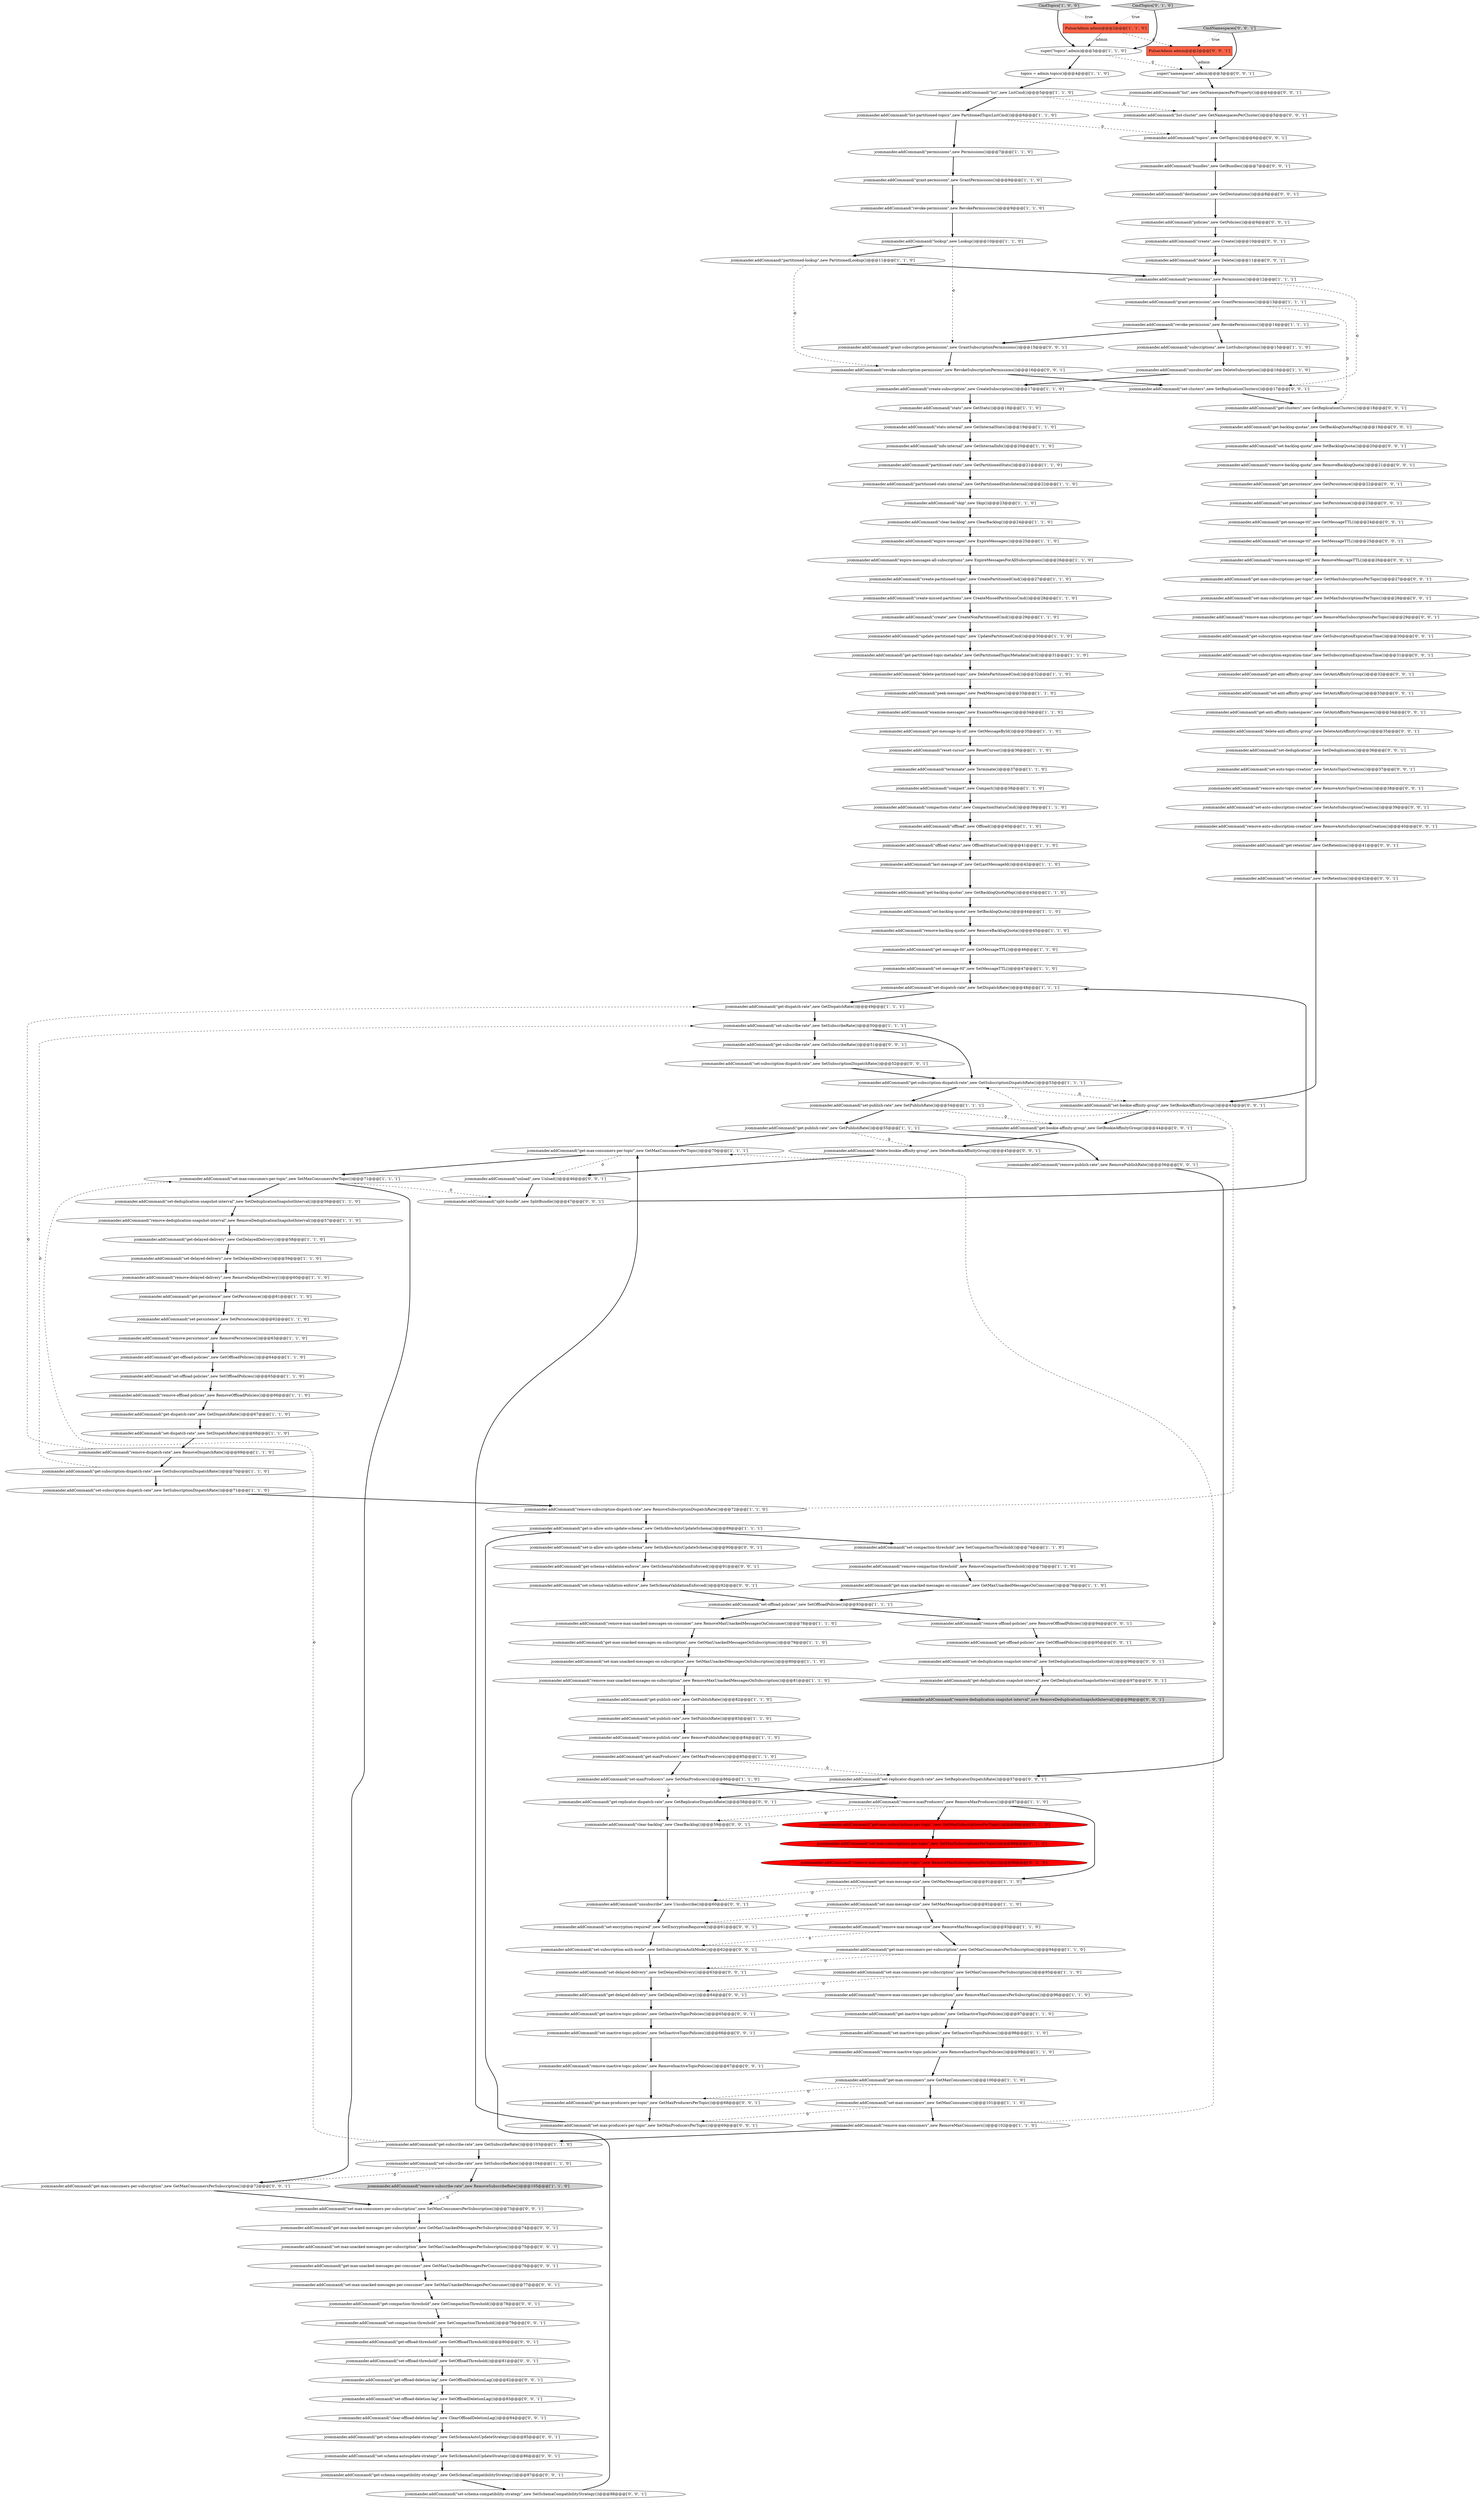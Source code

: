 digraph {
89 [style = filled, label = "jcommander.addCommand(\"info-internal\",new GetInternalInfo())@@@20@@@['1', '1', '0']", fillcolor = white, shape = ellipse image = "AAA0AAABBB1BBB"];
76 [style = filled, label = "jcommander.addCommand(\"permissions\",new Permissions())@@@7@@@['1', '1', '0']", fillcolor = white, shape = ellipse image = "AAA0AAABBB1BBB"];
141 [style = filled, label = "jcommander.addCommand(\"get-schema-compatibility-strategy\",new GetSchemaCompatibilityStrategy())@@@87@@@['0', '0', '1']", fillcolor = white, shape = ellipse image = "AAA0AAABBB3BBB"];
129 [style = filled, label = "jcommander.addCommand(\"unload\",new Unload())@@@46@@@['0', '0', '1']", fillcolor = white, shape = ellipse image = "AAA0AAABBB3BBB"];
145 [style = filled, label = "jcommander.addCommand(\"clear-backlog\",new ClearBacklog())@@@59@@@['0', '0', '1']", fillcolor = white, shape = ellipse image = "AAA0AAABBB3BBB"];
161 [style = filled, label = "jcommander.addCommand(\"remove-inactive-topic-policies\",new RemoveInactiveTopicPolicies())@@@67@@@['0', '0', '1']", fillcolor = white, shape = ellipse image = "AAA0AAABBB3BBB"];
37 [style = filled, label = "jcommander.addCommand(\"set-publish-rate\",new SetPublishRate())@@@83@@@['1', '1', '0']", fillcolor = white, shape = ellipse image = "AAA0AAABBB1BBB"];
93 [style = filled, label = "jcommander.addCommand(\"remove-offload-policies\",new RemoveOffloadPolicies())@@@66@@@['1', '1', '0']", fillcolor = white, shape = ellipse image = "AAA0AAABBB1BBB"];
125 [style = filled, label = "jcommander.addCommand(\"get-subscribe-rate\",new GetSubscribeRate())@@@51@@@['0', '0', '1']", fillcolor = white, shape = ellipse image = "AAA0AAABBB3BBB"];
167 [style = filled, label = "jcommander.addCommand(\"remove-max-subscriptions-per-topic\",new RemoveMaxSubscriptionsPerTopic())@@@29@@@['0', '0', '1']", fillcolor = white, shape = ellipse image = "AAA0AAABBB3BBB"];
172 [style = filled, label = "jcommander.addCommand(\"set-bookie-affinity-group\",new SetBookieAffinityGroup())@@@43@@@['0', '0', '1']", fillcolor = white, shape = ellipse image = "AAA0AAABBB3BBB"];
48 [style = filled, label = "jcommander.addCommand(\"set-dispatch-rate\",new SetDispatchRate())@@@48@@@['1', '1', '1']", fillcolor = white, shape = ellipse image = "AAA0AAABBB1BBB"];
52 [style = filled, label = "jcommander.addCommand(\"offload-status\",new OffloadStatusCmd())@@@41@@@['1', '1', '0']", fillcolor = white, shape = ellipse image = "AAA0AAABBB1BBB"];
128 [style = filled, label = "jcommander.addCommand(\"unsubscribe\",new Unsubscribe())@@@60@@@['0', '0', '1']", fillcolor = white, shape = ellipse image = "AAA0AAABBB3BBB"];
44 [style = filled, label = "jcommander.addCommand(\"set-offload-policies\",new SetOffloadPolicies())@@@65@@@['1', '1', '0']", fillcolor = white, shape = ellipse image = "AAA0AAABBB1BBB"];
165 [style = filled, label = "jcommander.addCommand(\"set-anti-affinity-group\",new SetAntiAffinityGroup())@@@33@@@['0', '0', '1']", fillcolor = white, shape = ellipse image = "AAA0AAABBB3BBB"];
60 [style = filled, label = "jcommander.addCommand(\"get-offload-policies\",new GetOffloadPolicies())@@@64@@@['1', '1', '0']", fillcolor = white, shape = ellipse image = "AAA0AAABBB1BBB"];
17 [style = filled, label = "jcommander.addCommand(\"expire-messages-all-subscriptions\",new ExpireMessagesForAllSubscriptions())@@@26@@@['1', '1', '0']", fillcolor = white, shape = ellipse image = "AAA0AAABBB1BBB"];
38 [style = filled, label = "jcommander.addCommand(\"last-message-id\",new GetLastMessageId())@@@42@@@['1', '1', '0']", fillcolor = white, shape = ellipse image = "AAA0AAABBB1BBB"];
164 [style = filled, label = "PulsarAdmin admin@@@2@@@['0', '0', '1']", fillcolor = tomato, shape = box image = "AAA0AAABBB3BBB"];
64 [style = filled, label = "jcommander.addCommand(\"set-message-ttl\",new SetMessageTTL())@@@47@@@['1', '1', '0']", fillcolor = white, shape = ellipse image = "AAA0AAABBB1BBB"];
155 [style = filled, label = "jcommander.addCommand(\"split-bundle\",new SplitBundle())@@@47@@@['0', '0', '1']", fillcolor = white, shape = ellipse image = "AAA0AAABBB3BBB"];
39 [style = filled, label = "jcommander.addCommand(\"compaction-status\",new CompactionStatusCmd())@@@39@@@['1', '1', '0']", fillcolor = white, shape = ellipse image = "AAA0AAABBB1BBB"];
18 [style = filled, label = "jcommander.addCommand(\"list-partitioned-topics\",new PartitionedTopicListCmd())@@@6@@@['1', '1', '0']", fillcolor = white, shape = ellipse image = "AAA0AAABBB1BBB"];
183 [style = filled, label = "jcommander.addCommand(\"set-max-unacked-messages-per-subscription\",new SetMaxUnackedMessagesPerSubscription())@@@75@@@['0', '0', '1']", fillcolor = white, shape = ellipse image = "AAA0AAABBB3BBB"];
42 [style = filled, label = "jcommander.addCommand(\"set-publish-rate\",new SetPublishRate())@@@54@@@['1', '1', '1']", fillcolor = white, shape = ellipse image = "AAA0AAABBB1BBB"];
10 [style = filled, label = "jcommander.addCommand(\"get-subscribe-rate\",new GetSubscribeRate())@@@103@@@['1', '1', '0']", fillcolor = white, shape = ellipse image = "AAA0AAABBB1BBB"];
68 [style = filled, label = "jcommander.addCommand(\"get-max-consumers\",new GetMaxConsumers())@@@100@@@['1', '1', '0']", fillcolor = white, shape = ellipse image = "AAA0AAABBB1BBB"];
6 [style = filled, label = "jcommander.addCommand(\"set-compaction-threshold\",new SetCompactionThreshold())@@@74@@@['1', '1', '0']", fillcolor = white, shape = ellipse image = "AAA0AAABBB1BBB"];
34 [style = filled, label = "jcommander.addCommand(\"get-max-consumers-per-topic\",new GetMaxConsumersPerTopic())@@@70@@@['1', '1', '1']", fillcolor = white, shape = ellipse image = "AAA0AAABBB1BBB"];
110 [style = filled, label = "jcommander.addCommand(\"grant-subscription-permission\",new GrantSubscriptionPermissions())@@@15@@@['0', '0', '1']", fillcolor = white, shape = ellipse image = "AAA0AAABBB3BBB"];
160 [style = filled, label = "jcommander.addCommand(\"remove-publish-rate\",new RemovePublishRate())@@@56@@@['0', '0', '1']", fillcolor = white, shape = ellipse image = "AAA0AAABBB3BBB"];
59 [style = filled, label = "jcommander.addCommand(\"get-dispatch-rate\",new GetDispatchRate())@@@49@@@['1', '1', '1']", fillcolor = white, shape = ellipse image = "AAA0AAABBB1BBB"];
77 [style = filled, label = "jcommander.addCommand(\"remove-max-unacked-messages-on-consumer\",new RemoveMaxUnackedMessagesOnConsumer())@@@78@@@['1', '1', '0']", fillcolor = white, shape = ellipse image = "AAA0AAABBB1BBB"];
176 [style = filled, label = "jcommander.addCommand(\"get-deduplication-snapshot-interval\",new GetDeduplicationSnapshotInterval())@@@97@@@['0', '0', '1']", fillcolor = white, shape = ellipse image = "AAA0AAABBB3BBB"];
90 [style = filled, label = "jcommander.addCommand(\"partitioned-lookup\",new PartitionedLookup())@@@11@@@['1', '1', '0']", fillcolor = white, shape = ellipse image = "AAA0AAABBB1BBB"];
63 [style = filled, label = "jcommander.addCommand(\"set-maxProducers\",new SetMaxProducers())@@@86@@@['1', '1', '0']", fillcolor = white, shape = ellipse image = "AAA0AAABBB1BBB"];
158 [style = filled, label = "jcommander.addCommand(\"set-backlog-quota\",new SetBacklogQuota())@@@20@@@['0', '0', '1']", fillcolor = white, shape = ellipse image = "AAA0AAABBB3BBB"];
23 [style = filled, label = "jcommander.addCommand(\"get-message-ttl\",new GetMessageTTL())@@@46@@@['1', '1', '0']", fillcolor = white, shape = ellipse image = "AAA0AAABBB1BBB"];
67 [style = filled, label = "jcommander.addCommand(\"set-offload-policies\",new SetOffloadPolicies())@@@93@@@['1', '1', '1']", fillcolor = white, shape = ellipse image = "AAA0AAABBB1BBB"];
36 [style = filled, label = "jcommander.addCommand(\"set-deduplication-snapshot-interval\",new SetDeduplicationSnapshotInterval())@@@56@@@['1', '1', '0']", fillcolor = white, shape = ellipse image = "AAA0AAABBB1BBB"];
113 [style = filled, label = "jcommander.addCommand(\"create\",new Create())@@@10@@@['0', '0', '1']", fillcolor = white, shape = ellipse image = "AAA0AAABBB3BBB"];
62 [style = filled, label = "jcommander.addCommand(\"remove-max-unacked-messages-on-subscription\",new RemoveMaxUnackedMessagesOnSubscription())@@@81@@@['1', '1', '0']", fillcolor = white, shape = ellipse image = "AAA0AAABBB1BBB"];
79 [style = filled, label = "jcommander.addCommand(\"create\",new CreateNonPartitionedCmd())@@@29@@@['1', '1', '0']", fillcolor = white, shape = ellipse image = "AAA0AAABBB1BBB"];
40 [style = filled, label = "jcommander.addCommand(\"create-partitioned-topic\",new CreatePartitionedCmd())@@@27@@@['1', '1', '0']", fillcolor = white, shape = ellipse image = "AAA0AAABBB1BBB"];
178 [style = filled, label = "jcommander.addCommand(\"set-offload-threshold\",new SetOffloadThreshold())@@@81@@@['0', '0', '1']", fillcolor = white, shape = ellipse image = "AAA0AAABBB3BBB"];
35 [style = filled, label = "jcommander.addCommand(\"set-max-consumers-per-topic\",new SetMaxConsumersPerTopic())@@@71@@@['1', '1', '1']", fillcolor = white, shape = ellipse image = "AAA0AAABBB1BBB"];
71 [style = filled, label = "jcommander.addCommand(\"permissions\",new Permissions())@@@12@@@['1', '1', '1']", fillcolor = white, shape = ellipse image = "AAA0AAABBB1BBB"];
139 [style = filled, label = "jcommander.addCommand(\"bundles\",new GetBundles())@@@7@@@['0', '0', '1']", fillcolor = white, shape = ellipse image = "AAA0AAABBB3BBB"];
22 [style = filled, label = "jcommander.addCommand(\"get-persistence\",new GetPersistence())@@@61@@@['1', '1', '0']", fillcolor = white, shape = ellipse image = "AAA0AAABBB1BBB"];
100 [style = filled, label = "jcommander.addCommand(\"get-subscription-dispatch-rate\",new GetSubscriptionDispatchRate())@@@53@@@['1', '1', '1']", fillcolor = white, shape = ellipse image = "AAA0AAABBB1BBB"];
151 [style = filled, label = "jcommander.addCommand(\"get-delayed-delivery\",new GetDelayedDelivery())@@@64@@@['0', '0', '1']", fillcolor = white, shape = ellipse image = "AAA0AAABBB3BBB"];
95 [style = filled, label = "jcommander.addCommand(\"get-subscription-dispatch-rate\",new GetSubscriptionDispatchRate())@@@70@@@['1', '1', '0']", fillcolor = white, shape = ellipse image = "AAA0AAABBB1BBB"];
56 [style = filled, label = "jcommander.addCommand(\"revoke-permission\",new RevokePermissions())@@@9@@@['1', '1', '0']", fillcolor = white, shape = ellipse image = "AAA0AAABBB1BBB"];
156 [style = filled, label = "jcommander.addCommand(\"remove-auto-topic-creation\",new RemoveAutoTopicCreation())@@@38@@@['0', '0', '1']", fillcolor = white, shape = ellipse image = "AAA0AAABBB3BBB"];
186 [style = filled, label = "jcommander.addCommand(\"get-anti-affinity-group\",new GetAntiAffinityGroup())@@@32@@@['0', '0', '1']", fillcolor = white, shape = ellipse image = "AAA0AAABBB3BBB"];
13 [style = filled, label = "jcommander.addCommand(\"get-maxProducers\",new GetMaxProducers())@@@85@@@['1', '1', '0']", fillcolor = white, shape = ellipse image = "AAA0AAABBB1BBB"];
135 [style = filled, label = "jcommander.addCommand(\"list-cluster\",new GetNamespacesPerCluster())@@@5@@@['0', '0', '1']", fillcolor = white, shape = ellipse image = "AAA0AAABBB3BBB"];
49 [style = filled, label = "jcommander.addCommand(\"set-delayed-delivery\",new SetDelayedDelivery())@@@59@@@['1', '1', '0']", fillcolor = white, shape = ellipse image = "AAA0AAABBB1BBB"];
91 [style = filled, label = "jcommander.addCommand(\"remove-publish-rate\",new RemovePublishRate())@@@84@@@['1', '1', '0']", fillcolor = white, shape = ellipse image = "AAA0AAABBB1BBB"];
94 [style = filled, label = "jcommander.addCommand(\"get-max-unacked-messages-on-subscription\",new GetMaxUnackedMessagesOnSubscription())@@@79@@@['1', '1', '0']", fillcolor = white, shape = ellipse image = "AAA0AAABBB1BBB"];
20 [style = filled, label = "jcommander.addCommand(\"offload\",new Offload())@@@40@@@['1', '1', '0']", fillcolor = white, shape = ellipse image = "AAA0AAABBB1BBB"];
72 [style = filled, label = "jcommander.addCommand(\"clear-backlog\",new ClearBacklog())@@@24@@@['1', '1', '0']", fillcolor = white, shape = ellipse image = "AAA0AAABBB1BBB"];
108 [style = filled, label = "jcommander.addCommand(\"set-schema-validation-enforce\",new SetSchemaValidationEnforced())@@@92@@@['0', '0', '1']", fillcolor = white, shape = ellipse image = "AAA0AAABBB3BBB"];
149 [style = filled, label = "jcommander.addCommand(\"get-schema-validation-enforce\",new GetSchemaValidationEnforced())@@@91@@@['0', '0', '1']", fillcolor = white, shape = ellipse image = "AAA0AAABBB3BBB"];
157 [style = filled, label = "jcommander.addCommand(\"get-max-consumers-per-subscription\",new GetMaxConsumersPerSubscription())@@@72@@@['0', '0', '1']", fillcolor = white, shape = ellipse image = "AAA0AAABBB3BBB"];
171 [style = filled, label = "jcommander.addCommand(\"get-anti-affinity-namespaces\",new GetAntiAffinityNamespaces())@@@34@@@['0', '0', '1']", fillcolor = white, shape = ellipse image = "AAA0AAABBB3BBB"];
21 [style = filled, label = "jcommander.addCommand(\"grant-permission\",new GrantPermissions())@@@13@@@['1', '1', '1']", fillcolor = white, shape = ellipse image = "AAA0AAABBB1BBB"];
104 [style = filled, label = "jcommander.addCommand(\"set-max-subscriptions-per-topic\",new SetMaxSubscriptionsPerTopic())@@@89@@@['0', '1', '0']", fillcolor = red, shape = ellipse image = "AAA1AAABBB2BBB"];
80 [style = filled, label = "jcommander.addCommand(\"remove-backlog-quota\",new RemoveBacklogQuota())@@@45@@@['1', '1', '0']", fillcolor = white, shape = ellipse image = "AAA0AAABBB1BBB"];
159 [style = filled, label = "jcommander.addCommand(\"set-max-subscriptions-per-topic\",new SetMaxSubscriptionsPerTopic())@@@28@@@['0', '0', '1']", fillcolor = white, shape = ellipse image = "AAA0AAABBB3BBB"];
111 [style = filled, label = "jcommander.addCommand(\"get-max-unacked-messages-per-subscription\",new GetMaxUnackedMessagesPerSubscription())@@@74@@@['0', '0', '1']", fillcolor = white, shape = ellipse image = "AAA0AAABBB3BBB"];
32 [style = filled, label = "jcommander.addCommand(\"remove-max-message-size\",new RemoveMaxMessageSize())@@@93@@@['1', '1', '0']", fillcolor = white, shape = ellipse image = "AAA0AAABBB1BBB"];
28 [style = filled, label = "jcommander.addCommand(\"set-subscription-dispatch-rate\",new SetSubscriptionDispatchRate())@@@71@@@['1', '1', '0']", fillcolor = white, shape = ellipse image = "AAA0AAABBB1BBB"];
142 [style = filled, label = "jcommander.addCommand(\"set-message-ttl\",new SetMessageTTL())@@@25@@@['0', '0', '1']", fillcolor = white, shape = ellipse image = "AAA0AAABBB3BBB"];
122 [style = filled, label = "jcommander.addCommand(\"get-schema-autoupdate-strategy\",new GetSchemaAutoUpdateStrategy())@@@85@@@['0', '0', '1']", fillcolor = white, shape = ellipse image = "AAA0AAABBB3BBB"];
182 [style = filled, label = "jcommander.addCommand(\"set-encryption-required\",new SetEncryptionRequired())@@@61@@@['0', '0', '1']", fillcolor = white, shape = ellipse image = "AAA0AAABBB3BBB"];
180 [style = filled, label = "jcommander.addCommand(\"set-deduplication\",new SetDeduplication())@@@36@@@['0', '0', '1']", fillcolor = white, shape = ellipse image = "AAA0AAABBB3BBB"];
51 [style = filled, label = "PulsarAdmin admin@@@2@@@['1', '1', '0']", fillcolor = tomato, shape = box image = "AAA0AAABBB1BBB"];
99 [style = filled, label = "jcommander.addCommand(\"partitioned-stats\",new GetPartitionedStats())@@@21@@@['1', '1', '0']", fillcolor = white, shape = ellipse image = "AAA0AAABBB1BBB"];
105 [style = filled, label = "jcommander.addCommand(\"get-max-subscriptions-per-topic\",new GetMaxSubscriptionsPerTopic())@@@88@@@['0', '1', '0']", fillcolor = red, shape = ellipse image = "AAA1AAABBB2BBB"];
116 [style = filled, label = "jcommander.addCommand(\"delete\",new Delete())@@@11@@@['0', '0', '1']", fillcolor = white, shape = ellipse image = "AAA0AAABBB3BBB"];
84 [style = filled, label = "jcommander.addCommand(\"get-message-by-id\",new GetMessageById())@@@35@@@['1', '1', '0']", fillcolor = white, shape = ellipse image = "AAA0AAABBB1BBB"];
96 [style = filled, label = "jcommander.addCommand(\"unsubscribe\",new DeleteSubscription())@@@16@@@['1', '1', '0']", fillcolor = white, shape = ellipse image = "AAA0AAABBB1BBB"];
19 [style = filled, label = "jcommander.addCommand(\"remove-dispatch-rate\",new RemoveDispatchRate())@@@69@@@['1', '1', '0']", fillcolor = white, shape = ellipse image = "AAA0AAABBB1BBB"];
24 [style = filled, label = "jcommander.addCommand(\"stats-internal\",new GetInternalStats())@@@19@@@['1', '1', '0']", fillcolor = white, shape = ellipse image = "AAA0AAABBB1BBB"];
150 [style = filled, label = "jcommander.addCommand(\"set-deduplication-snapshot-interval\",new SetDeduplicationSnapshotInterval())@@@96@@@['0', '0', '1']", fillcolor = white, shape = ellipse image = "AAA0AAABBB3BBB"];
124 [style = filled, label = "jcommander.addCommand(\"set-subscription-dispatch-rate\",new SetSubscriptionDispatchRate())@@@52@@@['0', '0', '1']", fillcolor = white, shape = ellipse image = "AAA0AAABBB3BBB"];
103 [style = filled, label = "jcommander.addCommand(\"remove-max-subscriptions-per-topic\",new RemoveMaxSubscriptionsPerTopic())@@@90@@@['0', '1', '0']", fillcolor = red, shape = ellipse image = "AAA1AAABBB2BBB"];
109 [style = filled, label = "jcommander.addCommand(\"get-subscription-expiration-time\",new GetSubscriptionExpirationTime())@@@30@@@['0', '0', '1']", fillcolor = white, shape = ellipse image = "AAA0AAABBB3BBB"];
73 [style = filled, label = "jcommander.addCommand(\"set-subscribe-rate\",new SetSubscribeRate())@@@104@@@['1', '1', '0']", fillcolor = white, shape = ellipse image = "AAA0AAABBB1BBB"];
5 [style = filled, label = "jcommander.addCommand(\"remove-deduplication-snapshot-interval\",new RemoveDeduplicationSnapshotInterval())@@@57@@@['1', '1', '0']", fillcolor = white, shape = ellipse image = "AAA0AAABBB1BBB"];
119 [style = filled, label = "jcommander.addCommand(\"clear-offload-deletion-lag\",new ClearOffloadDeletionLag())@@@84@@@['0', '0', '1']", fillcolor = white, shape = ellipse image = "AAA0AAABBB3BBB"];
188 [style = filled, label = "jcommander.addCommand(\"get-max-producers-per-topic\",new GetMaxProducersPerTopic())@@@68@@@['0', '0', '1']", fillcolor = white, shape = ellipse image = "AAA0AAABBB3BBB"];
41 [style = filled, label = "jcommander.addCommand(\"delete-partitioned-topic\",new DeletePartitionedCmd())@@@32@@@['1', '1', '0']", fillcolor = white, shape = ellipse image = "AAA0AAABBB1BBB"];
61 [style = filled, label = "jcommander.addCommand(\"get-backlog-quotas\",new GetBacklogQuotaMap())@@@43@@@['1', '1', '0']", fillcolor = white, shape = ellipse image = "AAA0AAABBB1BBB"];
7 [style = filled, label = "jcommander.addCommand(\"remove-subscribe-rate\",new RemoveSubscribeRate())@@@105@@@['1', '1', '0']", fillcolor = lightgray, shape = ellipse image = "AAA0AAABBB1BBB"];
50 [style = filled, label = "jcommander.addCommand(\"examine-messages\",new ExamineMessages())@@@34@@@['1', '1', '0']", fillcolor = white, shape = ellipse image = "AAA0AAABBB1BBB"];
85 [style = filled, label = "jcommander.addCommand(\"remove-delayed-delivery\",new RemoveDelayedDelivery())@@@60@@@['1', '1', '0']", fillcolor = white, shape = ellipse image = "AAA0AAABBB1BBB"];
133 [style = filled, label = "jcommander.addCommand(\"remove-deduplication-snapshot-interval\",new RemoveDeduplicationSnapshotInterval())@@@98@@@['0', '0', '1']", fillcolor = lightgray, shape = ellipse image = "AAA0AAABBB3BBB"];
173 [style = filled, label = "jcommander.addCommand(\"delete-bookie-affinity-group\",new DeleteBookieAffinityGroup())@@@45@@@['0', '0', '1']", fillcolor = white, shape = ellipse image = "AAA0AAABBB3BBB"];
189 [style = filled, label = "jcommander.addCommand(\"remove-message-ttl\",new RemoveMessageTTL())@@@26@@@['0', '0', '1']", fillcolor = white, shape = ellipse image = "AAA0AAABBB3BBB"];
126 [style = filled, label = "jcommander.addCommand(\"get-compaction-threshold\",new GetCompactionThreshold())@@@78@@@['0', '0', '1']", fillcolor = white, shape = ellipse image = "AAA0AAABBB3BBB"];
65 [style = filled, label = "jcommander.addCommand(\"get-max-message-size\",new GetMaxMessageSize())@@@91@@@['1', '1', '0']", fillcolor = white, shape = ellipse image = "AAA0AAABBB1BBB"];
81 [style = filled, label = "jcommander.addCommand(\"grant-permission\",new GrantPermissions())@@@8@@@['1', '1', '0']", fillcolor = white, shape = ellipse image = "AAA0AAABBB1BBB"];
162 [style = filled, label = "jcommander.addCommand(\"revoke-subscription-permission\",new RevokeSubscriptionPermissions())@@@16@@@['0', '0', '1']", fillcolor = white, shape = ellipse image = "AAA0AAABBB3BBB"];
174 [style = filled, label = "jcommander.addCommand(\"set-offload-deletion-lag\",new SetOffloadDeletionLag())@@@83@@@['0', '0', '1']", fillcolor = white, shape = ellipse image = "AAA0AAABBB3BBB"];
115 [style = filled, label = "super(\"namespaces\",admin)@@@3@@@['0', '0', '1']", fillcolor = white, shape = ellipse image = "AAA0AAABBB3BBB"];
54 [style = filled, label = "jcommander.addCommand(\"create-subscription\",new CreateSubscription())@@@17@@@['1', '1', '0']", fillcolor = white, shape = ellipse image = "AAA0AAABBB1BBB"];
184 [style = filled, label = "jcommander.addCommand(\"get-inactive-topic-policies\",new GetInactiveTopicPolicies())@@@65@@@['0', '0', '1']", fillcolor = white, shape = ellipse image = "AAA0AAABBB3BBB"];
4 [style = filled, label = "jcommander.addCommand(\"get-delayed-delivery\",new GetDelayedDelivery())@@@58@@@['1', '1', '0']", fillcolor = white, shape = ellipse image = "AAA0AAABBB1BBB"];
46 [style = filled, label = "jcommander.addCommand(\"list\",new ListCmd())@@@5@@@['1', '1', '0']", fillcolor = white, shape = ellipse image = "AAA0AAABBB1BBB"];
12 [style = filled, label = "jcommander.addCommand(\"reset-cursor\",new ResetCursor())@@@36@@@['1', '1', '0']", fillcolor = white, shape = ellipse image = "AAA0AAABBB1BBB"];
57 [style = filled, label = "jcommander.addCommand(\"get-max-unacked-messages-on-consumer\",new GetMaxUnackedMessagesOnConsumer())@@@76@@@['1', '1', '0']", fillcolor = white, shape = ellipse image = "AAA0AAABBB1BBB"];
75 [style = filled, label = "jcommander.addCommand(\"remove-max-consumers\",new RemoveMaxConsumers())@@@102@@@['1', '1', '0']", fillcolor = white, shape = ellipse image = "AAA0AAABBB1BBB"];
166 [style = filled, label = "jcommander.addCommand(\"set-max-producers-per-topic\",new SetMaxProducersPerTopic())@@@69@@@['0', '0', '1']", fillcolor = white, shape = ellipse image = "AAA0AAABBB3BBB"];
58 [style = filled, label = "jcommander.addCommand(\"set-persistence\",new SetPersistence())@@@62@@@['1', '1', '0']", fillcolor = white, shape = ellipse image = "AAA0AAABBB1BBB"];
70 [style = filled, label = "jcommander.addCommand(\"remove-inactive-topic-policies\",new RemoveInactiveTopicPolicies())@@@99@@@['1', '1', '0']", fillcolor = white, shape = ellipse image = "AAA0AAABBB1BBB"];
74 [style = filled, label = "jcommander.addCommand(\"set-dispatch-rate\",new SetDispatchRate())@@@68@@@['1', '1', '0']", fillcolor = white, shape = ellipse image = "AAA0AAABBB1BBB"];
152 [style = filled, label = "jcommander.addCommand(\"get-offload-deletion-lag\",new GetOffloadDeletionLag())@@@82@@@['0', '0', '1']", fillcolor = white, shape = ellipse image = "AAA0AAABBB3BBB"];
15 [style = filled, label = "jcommander.addCommand(\"set-max-message-size\",new SetMaxMessageSize())@@@92@@@['1', '1', '0']", fillcolor = white, shape = ellipse image = "AAA0AAABBB1BBB"];
154 [style = filled, label = "jcommander.addCommand(\"set-max-consumers-per-subscription\",new SetMaxConsumersPerSubscription())@@@73@@@['0', '0', '1']", fillcolor = white, shape = ellipse image = "AAA0AAABBB3BBB"];
137 [style = filled, label = "jcommander.addCommand(\"get-offload-policies\",new GetOffloadPolicies())@@@95@@@['0', '0', '1']", fillcolor = white, shape = ellipse image = "AAA0AAABBB3BBB"];
138 [style = filled, label = "jcommander.addCommand(\"set-auto-topic-creation\",new SetAutoTopicCreation())@@@37@@@['0', '0', '1']", fillcolor = white, shape = ellipse image = "AAA0AAABBB3BBB"];
179 [style = filled, label = "jcommander.addCommand(\"get-max-unacked-messages-per-consumer\",new GetMaxUnackedMessagesPerConsumer())@@@76@@@['0', '0', '1']", fillcolor = white, shape = ellipse image = "AAA0AAABBB3BBB"];
31 [style = filled, label = "jcommander.addCommand(\"set-max-consumers\",new SetMaxConsumers())@@@101@@@['1', '1', '0']", fillcolor = white, shape = ellipse image = "AAA0AAABBB1BBB"];
27 [style = filled, label = "jcommander.addCommand(\"get-max-consumers-per-subscription\",new GetMaxConsumersPerSubscription())@@@94@@@['1', '1', '0']", fillcolor = white, shape = ellipse image = "AAA0AAABBB1BBB"];
153 [style = filled, label = "jcommander.addCommand(\"get-max-subscriptions-per-topic\",new GetMaxSubscriptionsPerTopic())@@@27@@@['0', '0', '1']", fillcolor = white, shape = ellipse image = "AAA0AAABBB3BBB"];
131 [style = filled, label = "jcommander.addCommand(\"get-offload-threshold\",new GetOffloadThreshold())@@@80@@@['0', '0', '1']", fillcolor = white, shape = ellipse image = "AAA0AAABBB3BBB"];
8 [style = filled, label = "jcommander.addCommand(\"subscriptions\",new ListSubscriptions())@@@15@@@['1', '1', '0']", fillcolor = white, shape = ellipse image = "AAA0AAABBB1BBB"];
14 [style = filled, label = "jcommander.addCommand(\"remove-maxProducers\",new RemoveMaxProducers())@@@87@@@['1', '1', '0']", fillcolor = white, shape = ellipse image = "AAA0AAABBB1BBB"];
175 [style = filled, label = "jcommander.addCommand(\"set-subscription-expiration-time\",new SetSubscriptionExpirationTime())@@@31@@@['0', '0', '1']", fillcolor = white, shape = ellipse image = "AAA0AAABBB3BBB"];
16 [style = filled, label = "jcommander.addCommand(\"set-max-consumers-per-subscription\",new SetMaxConsumersPerSubscription())@@@95@@@['1', '1', '0']", fillcolor = white, shape = ellipse image = "AAA0AAABBB1BBB"];
53 [style = filled, label = "CmdTopics['1', '0', '0']", fillcolor = lightgray, shape = diamond image = "AAA0AAABBB1BBB"];
117 [style = filled, label = "jcommander.addCommand(\"get-backlog-quotas\",new GetBacklogQuotaMap())@@@19@@@['0', '0', '1']", fillcolor = white, shape = ellipse image = "AAA0AAABBB3BBB"];
177 [style = filled, label = "jcommander.addCommand(\"set-compaction-threshold\",new SetCompactionThreshold())@@@79@@@['0', '0', '1']", fillcolor = white, shape = ellipse image = "AAA0AAABBB3BBB"];
78 [style = filled, label = "jcommander.addCommand(\"partitioned-stats-internal\",new GetPartitionedStatsInternal())@@@22@@@['1', '1', '0']", fillcolor = white, shape = ellipse image = "AAA0AAABBB1BBB"];
102 [style = filled, label = "CmdTopics['0', '1', '0']", fillcolor = lightgray, shape = diamond image = "AAA0AAABBB2BBB"];
0 [style = filled, label = "jcommander.addCommand(\"terminate\",new Terminate())@@@37@@@['1', '1', '0']", fillcolor = white, shape = ellipse image = "AAA0AAABBB1BBB"];
47 [style = filled, label = "jcommander.addCommand(\"remove-max-consumers-per-subscription\",new RemoveMaxConsumersPerSubscription())@@@96@@@['1', '1', '0']", fillcolor = white, shape = ellipse image = "AAA0AAABBB1BBB"];
9 [style = filled, label = "jcommander.addCommand(\"get-dispatch-rate\",new GetDispatchRate())@@@67@@@['1', '1', '0']", fillcolor = white, shape = ellipse image = "AAA0AAABBB1BBB"];
97 [style = filled, label = "jcommander.addCommand(\"get-partitioned-topic-metadata\",new GetPartitionedTopicMetadataCmd())@@@31@@@['1', '1', '0']", fillcolor = white, shape = ellipse image = "AAA0AAABBB1BBB"];
45 [style = filled, label = "jcommander.addCommand(\"create-missed-partitions\",new CreateMissedPartitionsCmd())@@@28@@@['1', '1', '0']", fillcolor = white, shape = ellipse image = "AAA0AAABBB1BBB"];
26 [style = filled, label = "jcommander.addCommand(\"remove-compaction-threshold\",new RemoveCompactionThreshold())@@@75@@@['1', '1', '0']", fillcolor = white, shape = ellipse image = "AAA0AAABBB1BBB"];
181 [style = filled, label = "jcommander.addCommand(\"get-retention\",new GetRetention())@@@41@@@['0', '0', '1']", fillcolor = white, shape = ellipse image = "AAA0AAABBB3BBB"];
140 [style = filled, label = "jcommander.addCommand(\"policies\",new GetPolicies())@@@9@@@['0', '0', '1']", fillcolor = white, shape = ellipse image = "AAA0AAABBB3BBB"];
98 [style = filled, label = "super(\"topics\",admin)@@@3@@@['1', '1', '0']", fillcolor = white, shape = ellipse image = "AAA0AAABBB1BBB"];
107 [style = filled, label = "jcommander.addCommand(\"set-persistence\",new SetPersistence())@@@23@@@['0', '0', '1']", fillcolor = white, shape = ellipse image = "AAA0AAABBB3BBB"];
66 [style = filled, label = "jcommander.addCommand(\"set-max-unacked-messages-on-subscription\",new SetMaxUnackedMessagesOnSubscription())@@@80@@@['1', '1', '0']", fillcolor = white, shape = ellipse image = "AAA0AAABBB1BBB"];
101 [style = filled, label = "jcommander.addCommand(\"remove-persistence\",new RemovePersistence())@@@63@@@['1', '1', '0']", fillcolor = white, shape = ellipse image = "AAA0AAABBB1BBB"];
187 [style = filled, label = "jcommander.addCommand(\"remove-offload-policies\",new RemoveOffloadPolicies())@@@94@@@['0', '0', '1']", fillcolor = white, shape = ellipse image = "AAA0AAABBB3BBB"];
82 [style = filled, label = "jcommander.addCommand(\"set-inactive-topic-policies\",new SetInactiveTopicPolicies())@@@98@@@['1', '1', '0']", fillcolor = white, shape = ellipse image = "AAA0AAABBB1BBB"];
1 [style = filled, label = "jcommander.addCommand(\"remove-subscription-dispatch-rate\",new RemoveSubscriptionDispatchRate())@@@72@@@['1', '1', '0']", fillcolor = white, shape = ellipse image = "AAA0AAABBB1BBB"];
69 [style = filled, label = "jcommander.addCommand(\"get-publish-rate\",new GetPublishRate())@@@82@@@['1', '1', '0']", fillcolor = white, shape = ellipse image = "AAA0AAABBB1BBB"];
143 [style = filled, label = "jcommander.addCommand(\"topics\",new GetTopics())@@@6@@@['0', '0', '1']", fillcolor = white, shape = ellipse image = "AAA0AAABBB3BBB"];
86 [style = filled, label = "jcommander.addCommand(\"lookup\",new Lookup())@@@10@@@['1', '1', '0']", fillcolor = white, shape = ellipse image = "AAA0AAABBB1BBB"];
136 [style = filled, label = "jcommander.addCommand(\"get-clusters\",new GetReplicationClusters())@@@18@@@['0', '0', '1']", fillcolor = white, shape = ellipse image = "AAA0AAABBB3BBB"];
146 [style = filled, label = "jcommander.addCommand(\"list\",new GetNamespacesPerProperty())@@@4@@@['0', '0', '1']", fillcolor = white, shape = ellipse image = "AAA0AAABBB3BBB"];
87 [style = filled, label = "jcommander.addCommand(\"revoke-permission\",new RevokePermissions())@@@14@@@['1', '1', '1']", fillcolor = white, shape = ellipse image = "AAA0AAABBB1BBB"];
55 [style = filled, label = "jcommander.addCommand(\"get-publish-rate\",new GetPublishRate())@@@55@@@['1', '1', '1']", fillcolor = white, shape = ellipse image = "AAA0AAABBB1BBB"];
11 [style = filled, label = "jcommander.addCommand(\"expire-messages\",new ExpireMessages())@@@25@@@['1', '1', '0']", fillcolor = white, shape = ellipse image = "AAA0AAABBB1BBB"];
83 [style = filled, label = "jcommander.addCommand(\"skip\",new Skip())@@@23@@@['1', '1', '0']", fillcolor = white, shape = ellipse image = "AAA0AAABBB1BBB"];
134 [style = filled, label = "jcommander.addCommand(\"get-message-ttl\",new GetMessageTTL())@@@24@@@['0', '0', '1']", fillcolor = white, shape = ellipse image = "AAA0AAABBB3BBB"];
106 [style = filled, label = "jcommander.addCommand(\"get-replicator-dispatch-rate\",new GetReplicatorDispatchRate())@@@58@@@['0', '0', '1']", fillcolor = white, shape = ellipse image = "AAA0AAABBB3BBB"];
112 [style = filled, label = "jcommander.addCommand(\"set-clusters\",new SetReplicationClusters())@@@17@@@['0', '0', '1']", fillcolor = white, shape = ellipse image = "AAA0AAABBB3BBB"];
25 [style = filled, label = "jcommander.addCommand(\"get-inactive-topic-policies\",new GetInactiveTopicPolicies())@@@97@@@['1', '1', '0']", fillcolor = white, shape = ellipse image = "AAA0AAABBB1BBB"];
148 [style = filled, label = "jcommander.addCommand(\"set-is-allow-auto-update-schema\",new SetIsAllowAutoUpdateSchema())@@@90@@@['0', '0', '1']", fillcolor = white, shape = ellipse image = "AAA0AAABBB3BBB"];
123 [style = filled, label = "jcommander.addCommand(\"set-schema-autoupdate-strategy\",new SetSchemaAutoUpdateStrategy())@@@86@@@['0', '0', '1']", fillcolor = white, shape = ellipse image = "AAA0AAABBB3BBB"];
163 [style = filled, label = "jcommander.addCommand(\"set-subscription-auth-mode\",new SetSubscriptionAuthMode())@@@62@@@['0', '0', '1']", fillcolor = white, shape = ellipse image = "AAA0AAABBB3BBB"];
92 [style = filled, label = "jcommander.addCommand(\"peek-messages\",new PeekMessages())@@@33@@@['1', '1', '0']", fillcolor = white, shape = ellipse image = "AAA0AAABBB1BBB"];
33 [style = filled, label = "jcommander.addCommand(\"update-partitioned-topic\",new UpdatePartitionedCmd())@@@30@@@['1', '1', '0']", fillcolor = white, shape = ellipse image = "AAA0AAABBB1BBB"];
127 [style = filled, label = "jcommander.addCommand(\"get-bookie-affinity-group\",new GetBookieAffinityGroup())@@@44@@@['0', '0', '1']", fillcolor = white, shape = ellipse image = "AAA0AAABBB3BBB"];
30 [style = filled, label = "jcommander.addCommand(\"set-subscribe-rate\",new SetSubscribeRate())@@@50@@@['1', '1', '1']", fillcolor = white, shape = ellipse image = "AAA0AAABBB1BBB"];
114 [style = filled, label = "jcommander.addCommand(\"delete-anti-affinity-group\",new DeleteAntiAffinityGroup())@@@35@@@['0', '0', '1']", fillcolor = white, shape = ellipse image = "AAA0AAABBB3BBB"];
118 [style = filled, label = "jcommander.addCommand(\"set-replicator-dispatch-rate\",new SetReplicatorDispatchRate())@@@57@@@['0', '0', '1']", fillcolor = white, shape = ellipse image = "AAA0AAABBB3BBB"];
130 [style = filled, label = "jcommander.addCommand(\"get-persistence\",new GetPersistence())@@@22@@@['0', '0', '1']", fillcolor = white, shape = ellipse image = "AAA0AAABBB3BBB"];
170 [style = filled, label = "jcommander.addCommand(\"set-retention\",new SetRetention())@@@42@@@['0', '0', '1']", fillcolor = white, shape = ellipse image = "AAA0AAABBB3BBB"];
190 [style = filled, label = "jcommander.addCommand(\"remove-backlog-quota\",new RemoveBacklogQuota())@@@21@@@['0', '0', '1']", fillcolor = white, shape = ellipse image = "AAA0AAABBB3BBB"];
185 [style = filled, label = "jcommander.addCommand(\"set-inactive-topic-policies\",new SetInactiveTopicPolicies())@@@66@@@['0', '0', '1']", fillcolor = white, shape = ellipse image = "AAA0AAABBB3BBB"];
43 [style = filled, label = "topics = admin.topics()@@@4@@@['1', '1', '0']", fillcolor = white, shape = ellipse image = "AAA0AAABBB1BBB"];
88 [style = filled, label = "jcommander.addCommand(\"compact\",new Compact())@@@38@@@['1', '1', '0']", fillcolor = white, shape = ellipse image = "AAA0AAABBB1BBB"];
2 [style = filled, label = "jcommander.addCommand(\"set-backlog-quota\",new SetBacklogQuota())@@@44@@@['1', '1', '0']", fillcolor = white, shape = ellipse image = "AAA0AAABBB1BBB"];
120 [style = filled, label = "CmdNamespaces['0', '0', '1']", fillcolor = lightgray, shape = diamond image = "AAA0AAABBB3BBB"];
132 [style = filled, label = "jcommander.addCommand(\"set-delayed-delivery\",new SetDelayedDelivery())@@@63@@@['0', '0', '1']", fillcolor = white, shape = ellipse image = "AAA0AAABBB3BBB"];
147 [style = filled, label = "jcommander.addCommand(\"remove-auto-subscription-creation\",new RemoveAutoSubscriptionCreation())@@@40@@@['0', '0', '1']", fillcolor = white, shape = ellipse image = "AAA0AAABBB3BBB"];
168 [style = filled, label = "jcommander.addCommand(\"set-auto-subscription-creation\",new SetAutoSubscriptionCreation())@@@39@@@['0', '0', '1']", fillcolor = white, shape = ellipse image = "AAA0AAABBB3BBB"];
121 [style = filled, label = "jcommander.addCommand(\"set-max-unacked-messages-per-consumer\",new SetMaxUnackedMessagesPerConsumer())@@@77@@@['0', '0', '1']", fillcolor = white, shape = ellipse image = "AAA0AAABBB3BBB"];
169 [style = filled, label = "jcommander.addCommand(\"set-schema-compatibility-strategy\",new SetSchemaCompatibilityStrategy())@@@88@@@['0', '0', '1']", fillcolor = white, shape = ellipse image = "AAA0AAABBB3BBB"];
3 [style = filled, label = "jcommander.addCommand(\"stats\",new GetStats())@@@18@@@['1', '1', '0']", fillcolor = white, shape = ellipse image = "AAA0AAABBB1BBB"];
144 [style = filled, label = "jcommander.addCommand(\"destinations\",new GetDestinations())@@@8@@@['0', '0', '1']", fillcolor = white, shape = ellipse image = "AAA0AAABBB3BBB"];
29 [style = filled, label = "jcommander.addCommand(\"get-is-allow-auto-update-schema\",new GetIsAllowAutoUpdateSchema())@@@89@@@['1', '1', '1']", fillcolor = white, shape = ellipse image = "AAA0AAABBB1BBB"];
104->103 [style = bold, label=""];
110->162 [style = bold, label=""];
142->189 [style = bold, label=""];
7->154 [style = dashed, label="0"];
68->31 [style = bold, label=""];
3->24 [style = bold, label=""];
182->163 [style = bold, label=""];
31->166 [style = dashed, label="0"];
135->143 [style = bold, label=""];
118->106 [style = bold, label=""];
159->167 [style = bold, label=""];
170->172 [style = bold, label=""];
121->126 [style = bold, label=""];
14->65 [style = bold, label=""];
14->145 [style = dashed, label="0"];
66->62 [style = bold, label=""];
187->137 [style = bold, label=""];
1->100 [style = dashed, label="0"];
27->132 [style = dashed, label="0"];
163->132 [style = bold, label=""];
117->158 [style = bold, label=""];
100->172 [style = dashed, label="0"];
186->165 [style = bold, label=""];
24->89 [style = bold, label=""];
172->127 [style = bold, label=""];
96->54 [style = bold, label=""];
105->104 [style = bold, label=""];
29->6 [style = bold, label=""];
189->153 [style = bold, label=""];
138->156 [style = bold, label=""];
128->182 [style = bold, label=""];
42->127 [style = dashed, label="0"];
57->67 [style = bold, label=""];
168->147 [style = bold, label=""];
73->157 [style = dashed, label="0"];
98->115 [style = dashed, label="0"];
164->115 [style = solid, label="admin"];
72->11 [style = bold, label=""];
26->57 [style = bold, label=""];
76->81 [style = bold, label=""];
120->115 [style = bold, label=""];
70->68 [style = bold, label=""];
173->129 [style = bold, label=""];
55->34 [style = bold, label=""];
90->162 [style = dashed, label="0"];
8->96 [style = bold, label=""];
167->109 [style = bold, label=""];
35->157 [style = bold, label=""];
108->67 [style = bold, label=""];
54->3 [style = bold, label=""];
75->10 [style = bold, label=""];
29->148 [style = bold, label=""];
171->114 [style = bold, label=""];
13->63 [style = bold, label=""];
51->164 [style = dashed, label="0"];
74->19 [style = bold, label=""];
67->187 [style = bold, label=""];
124->100 [style = bold, label=""];
127->173 [style = bold, label=""];
55->160 [style = bold, label=""];
98->43 [style = bold, label=""];
153->159 [style = bold, label=""];
155->48 [style = bold, label=""];
53->98 [style = bold, label=""];
126->177 [style = bold, label=""];
149->108 [style = bold, label=""];
93->9 [style = bold, label=""];
169->29 [style = bold, label=""];
150->176 [style = bold, label=""];
175->186 [style = bold, label=""];
53->51 [style = dotted, label="true"];
109->175 [style = bold, label=""];
148->149 [style = bold, label=""];
18->143 [style = dashed, label="0"];
180->138 [style = bold, label=""];
51->98 [style = solid, label="admin"];
160->118 [style = bold, label=""];
20->52 [style = bold, label=""];
27->16 [style = bold, label=""];
165->171 [style = bold, label=""];
100->42 [style = bold, label=""];
134->142 [style = bold, label=""];
146->135 [style = bold, label=""];
43->46 [style = bold, label=""];
143->139 [style = bold, label=""];
81->56 [style = bold, label=""];
47->25 [style = bold, label=""];
71->21 [style = bold, label=""];
37->91 [style = bold, label=""];
94->66 [style = bold, label=""];
86->110 [style = dashed, label="0"];
49->85 [style = bold, label=""];
130->107 [style = bold, label=""];
68->188 [style = dashed, label="0"];
25->82 [style = bold, label=""];
35->155 [style = dashed, label="0"];
19->59 [style = dashed, label="0"];
144->140 [style = bold, label=""];
184->185 [style = bold, label=""];
114->180 [style = bold, label=""];
141->169 [style = bold, label=""];
23->64 [style = bold, label=""];
11->17 [style = bold, label=""];
61->2 [style = bold, label=""];
34->35 [style = bold, label=""];
185->161 [style = bold, label=""];
75->34 [style = dashed, label="0"];
69->37 [style = bold, label=""];
137->150 [style = bold, label=""];
111->183 [style = bold, label=""];
39->20 [style = bold, label=""];
190->130 [style = bold, label=""];
91->13 [style = bold, label=""];
10->35 [style = dashed, label="0"];
9->74 [style = bold, label=""];
99->78 [style = bold, label=""];
65->15 [style = bold, label=""];
181->170 [style = bold, label=""];
63->14 [style = bold, label=""];
87->8 [style = bold, label=""];
132->151 [style = bold, label=""];
60->44 [style = bold, label=""];
122->123 [style = bold, label=""];
58->101 [style = bold, label=""];
107->134 [style = bold, label=""];
106->145 [style = bold, label=""];
67->77 [style = bold, label=""];
188->166 [style = bold, label=""];
6->26 [style = bold, label=""];
88->39 [style = bold, label=""];
166->34 [style = bold, label=""];
102->98 [style = bold, label=""];
86->90 [style = bold, label=""];
77->94 [style = bold, label=""];
145->128 [style = bold, label=""];
95->30 [style = dashed, label="0"];
115->146 [style = bold, label=""];
139->144 [style = bold, label=""];
92->50 [style = bold, label=""];
147->181 [style = bold, label=""];
17->40 [style = bold, label=""];
140->113 [style = bold, label=""];
33->97 [style = bold, label=""];
32->27 [style = bold, label=""];
2->80 [style = bold, label=""];
73->7 [style = bold, label=""];
16->151 [style = dashed, label="0"];
32->163 [style = dashed, label="0"];
46->18 [style = bold, label=""];
42->55 [style = bold, label=""];
152->174 [style = bold, label=""];
179->121 [style = bold, label=""];
156->168 [style = bold, label=""];
157->154 [style = bold, label=""];
183->179 [style = bold, label=""];
158->190 [style = bold, label=""];
84->12 [style = bold, label=""];
113->116 [style = bold, label=""];
89->99 [style = bold, label=""];
116->71 [style = bold, label=""];
15->182 [style = dashed, label="0"];
22->58 [style = bold, label=""];
79->33 [style = bold, label=""];
101->60 [style = bold, label=""];
85->22 [style = bold, label=""];
50->84 [style = bold, label=""];
5->4 [style = bold, label=""];
41->92 [style = bold, label=""];
13->118 [style = dashed, label="0"];
82->70 [style = bold, label=""];
178->152 [style = bold, label=""];
120->164 [style = dotted, label="true"];
36->5 [style = bold, label=""];
151->184 [style = bold, label=""];
19->95 [style = bold, label=""];
1->29 [style = bold, label=""];
21->87 [style = bold, label=""];
45->79 [style = bold, label=""];
62->69 [style = bold, label=""];
0->88 [style = bold, label=""];
80->23 [style = bold, label=""];
136->117 [style = bold, label=""];
31->75 [style = bold, label=""];
10->73 [style = bold, label=""];
48->59 [style = bold, label=""];
95->28 [style = bold, label=""];
162->112 [style = bold, label=""];
30->125 [style = bold, label=""];
44->93 [style = bold, label=""];
90->71 [style = bold, label=""];
112->136 [style = bold, label=""];
65->128 [style = dashed, label="0"];
16->47 [style = bold, label=""];
34->129 [style = dashed, label="0"];
176->133 [style = bold, label=""];
131->178 [style = bold, label=""];
129->155 [style = bold, label=""];
52->38 [style = bold, label=""];
78->83 [style = bold, label=""];
28->1 [style = bold, label=""];
125->124 [style = bold, label=""];
38->61 [style = bold, label=""];
21->136 [style = dashed, label="0"];
161->188 [style = bold, label=""];
12->0 [style = bold, label=""];
18->76 [style = bold, label=""];
177->131 [style = bold, label=""];
71->112 [style = dashed, label="0"];
56->86 [style = bold, label=""];
103->65 [style = bold, label=""];
119->122 [style = bold, label=""];
123->141 [style = bold, label=""];
4->49 [style = bold, label=""];
30->100 [style = bold, label=""];
46->135 [style = dashed, label="0"];
174->119 [style = bold, label=""];
59->30 [style = bold, label=""];
97->41 [style = bold, label=""];
55->173 [style = dashed, label="0"];
40->45 [style = bold, label=""];
63->106 [style = dashed, label="0"];
35->36 [style = bold, label=""];
154->111 [style = bold, label=""];
15->32 [style = bold, label=""];
87->110 [style = bold, label=""];
64->48 [style = bold, label=""];
83->72 [style = bold, label=""];
102->51 [style = dotted, label="true"];
14->105 [style = bold, label=""];
}
